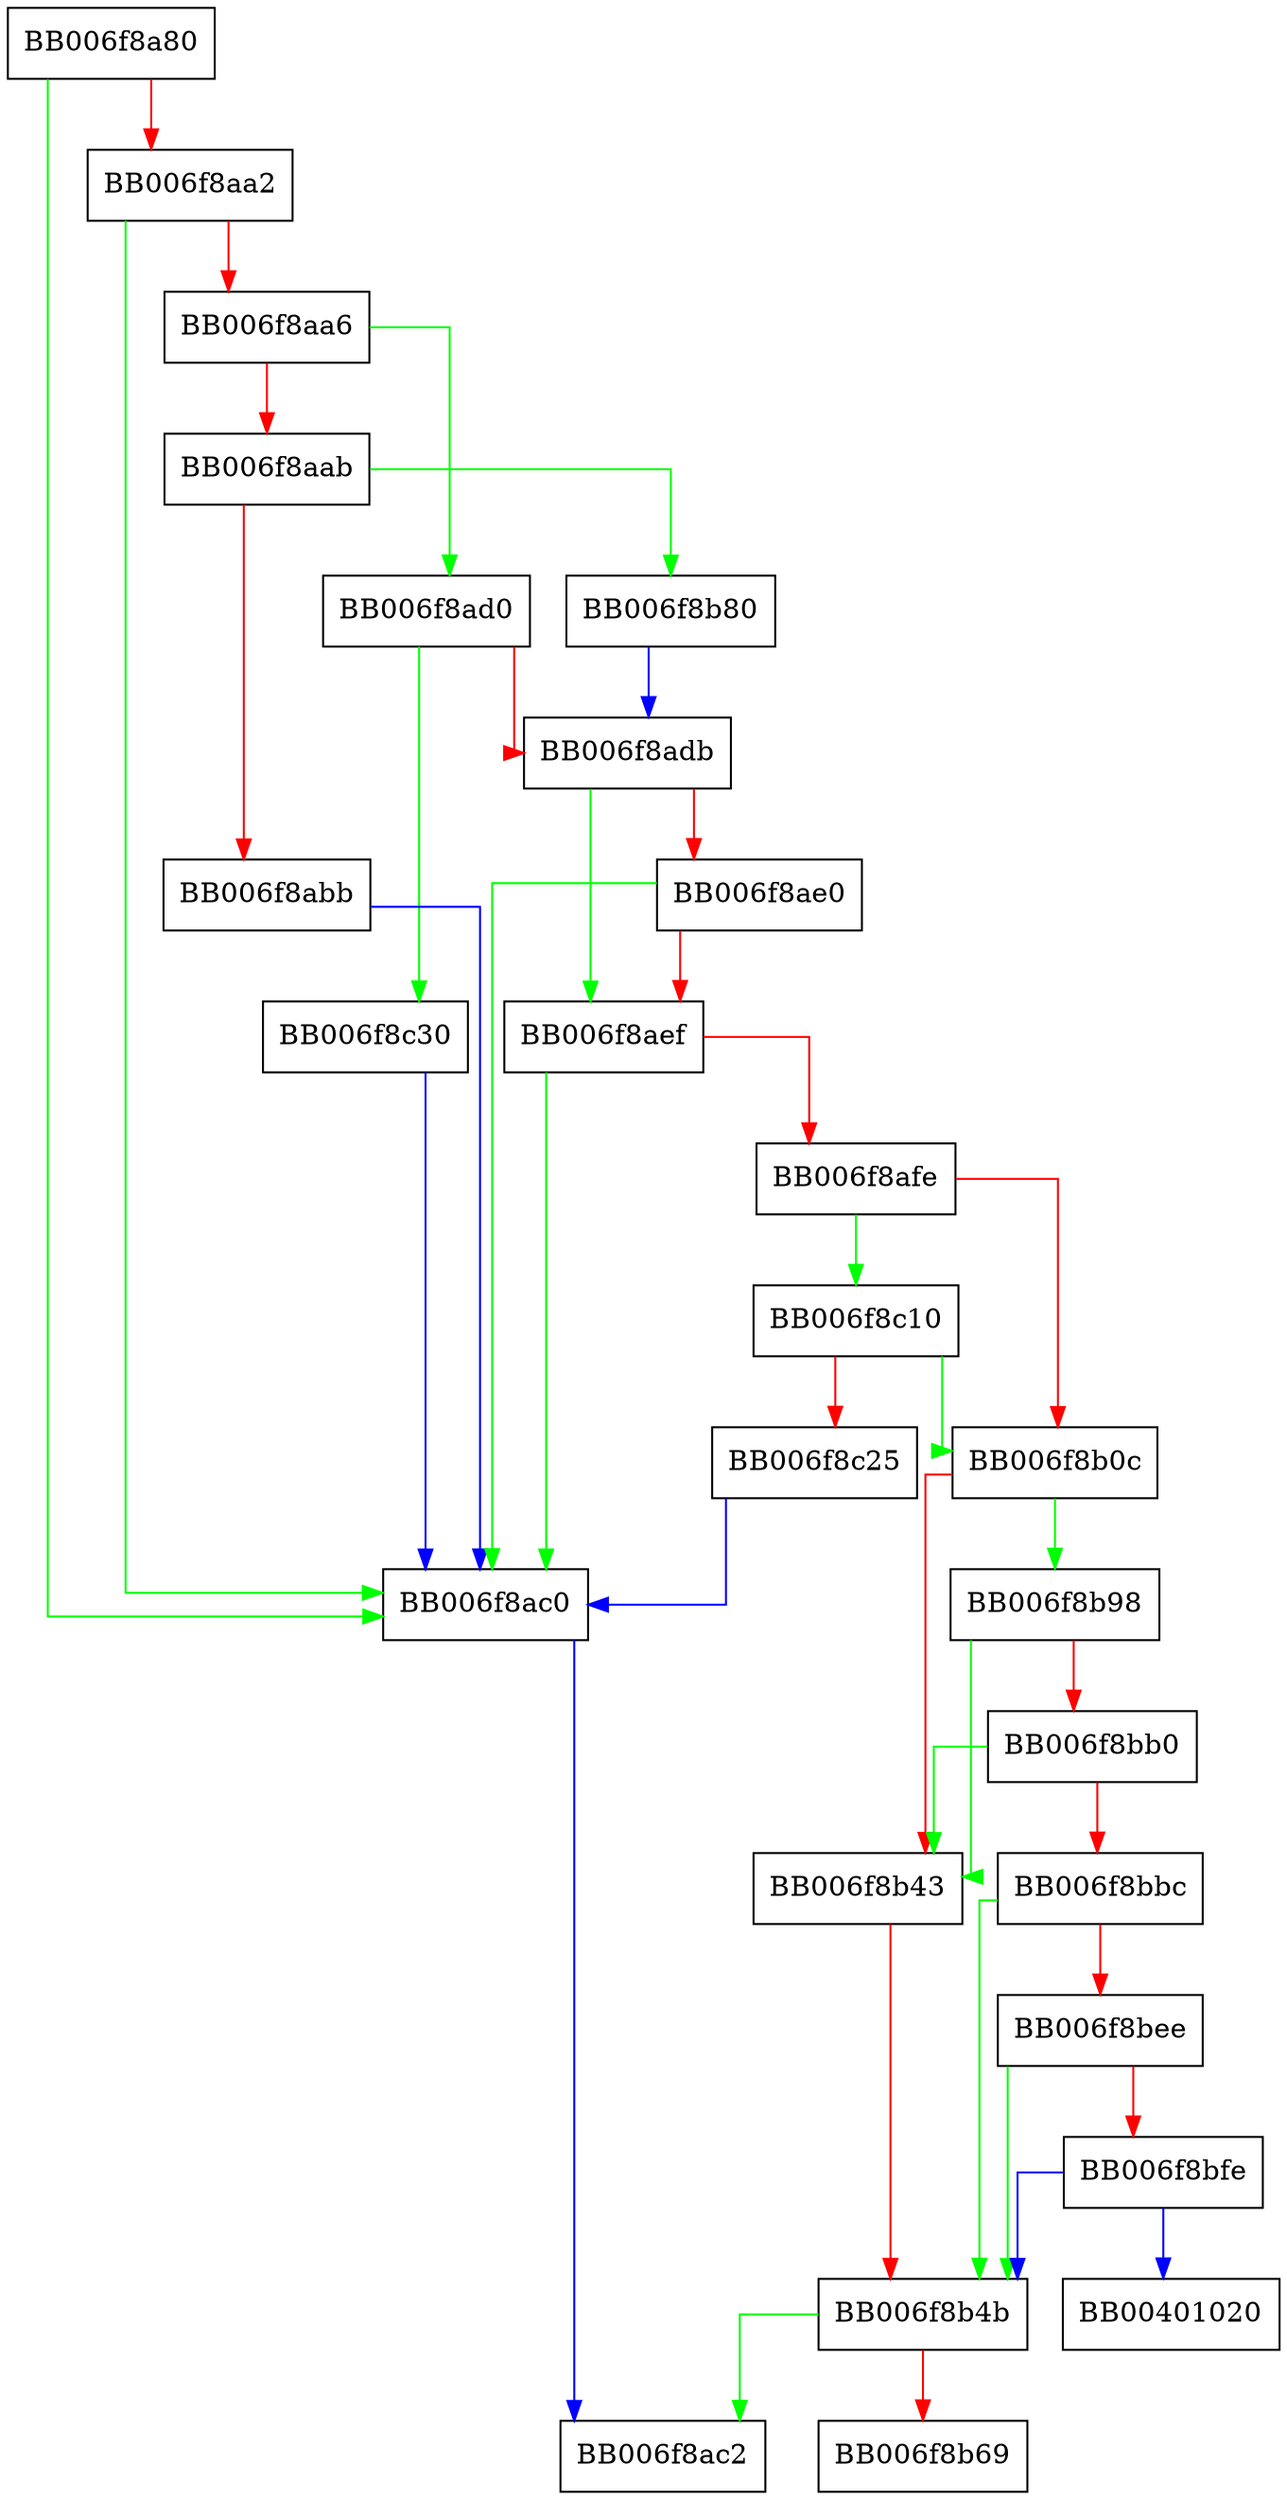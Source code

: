 digraph sm2sig_digest_signverify_init {
  node [shape="box"];
  graph [splines=ortho];
  BB006f8a80 -> BB006f8ac0 [color="green"];
  BB006f8a80 -> BB006f8aa2 [color="red"];
  BB006f8aa2 -> BB006f8ac0 [color="green"];
  BB006f8aa2 -> BB006f8aa6 [color="red"];
  BB006f8aa6 -> BB006f8ad0 [color="green"];
  BB006f8aa6 -> BB006f8aab [color="red"];
  BB006f8aab -> BB006f8b80 [color="green"];
  BB006f8aab -> BB006f8abb [color="red"];
  BB006f8abb -> BB006f8ac0 [color="blue"];
  BB006f8ac0 -> BB006f8ac2 [color="blue"];
  BB006f8ad0 -> BB006f8c30 [color="green"];
  BB006f8ad0 -> BB006f8adb [color="red"];
  BB006f8adb -> BB006f8aef [color="green"];
  BB006f8adb -> BB006f8ae0 [color="red"];
  BB006f8ae0 -> BB006f8ac0 [color="green"];
  BB006f8ae0 -> BB006f8aef [color="red"];
  BB006f8aef -> BB006f8ac0 [color="green"];
  BB006f8aef -> BB006f8afe [color="red"];
  BB006f8afe -> BB006f8c10 [color="green"];
  BB006f8afe -> BB006f8b0c [color="red"];
  BB006f8b0c -> BB006f8b98 [color="green"];
  BB006f8b0c -> BB006f8b43 [color="red"];
  BB006f8b43 -> BB006f8b4b [color="red"];
  BB006f8b4b -> BB006f8ac2 [color="green"];
  BB006f8b4b -> BB006f8b69 [color="red"];
  BB006f8b80 -> BB006f8adb [color="blue"];
  BB006f8b98 -> BB006f8b43 [color="green"];
  BB006f8b98 -> BB006f8bb0 [color="red"];
  BB006f8bb0 -> BB006f8b43 [color="green"];
  BB006f8bb0 -> BB006f8bbc [color="red"];
  BB006f8bbc -> BB006f8b4b [color="green"];
  BB006f8bbc -> BB006f8bee [color="red"];
  BB006f8bee -> BB006f8b4b [color="green"];
  BB006f8bee -> BB006f8bfe [color="red"];
  BB006f8bfe -> BB00401020 [color="blue"];
  BB006f8bfe -> BB006f8b4b [color="blue"];
  BB006f8c10 -> BB006f8b0c [color="green"];
  BB006f8c10 -> BB006f8c25 [color="red"];
  BB006f8c25 -> BB006f8ac0 [color="blue"];
  BB006f8c30 -> BB006f8ac0 [color="blue"];
}